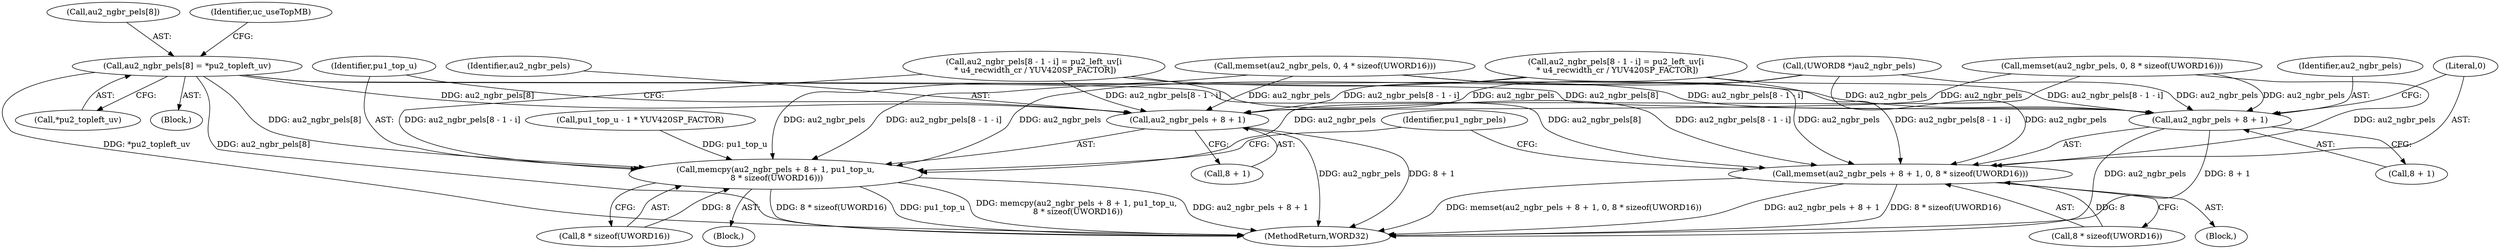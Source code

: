 digraph "0_Android_a583270e1c96d307469c83dc42bd3c5f1b9ef63f@array" {
"1003205" [label="(Call,au2_ngbr_pels[8] = *pu2_topleft_uv)"];
"1003214" [label="(Call,memcpy(au2_ngbr_pels + 8 + 1, pu1_top_u,\n 8 * sizeof(UWORD16)))"];
"1003215" [label="(Call,au2_ngbr_pels + 8 + 1)"];
"1003227" [label="(Call,memset(au2_ngbr_pels + 8 + 1, 0, 8 * sizeof(UWORD16)))"];
"1003228" [label="(Call,au2_ngbr_pels + 8 + 1)"];
"1003217" [label="(Call,8 + 1)"];
"1003189" [label="(Call,memset(au2_ngbr_pels, 0, 4 * sizeof(UWORD16)))"];
"1003205" [label="(Call,au2_ngbr_pels[8] = *pu2_topleft_uv)"];
"1003254" [label="(MethodReturn,WORD32)"];
"1003228" [label="(Call,au2_ngbr_pels + 8 + 1)"];
"1003239" [label="(Identifier,pu1_ngbr_pels)"];
"1003209" [label="(Call,*pu2_topleft_uv)"];
"1000682" [label="(Call,pu1_top_u - 1 * YUV420SP_FACTOR)"];
"1003206" [label="(Call,au2_ngbr_pels[8])"];
"1003221" [label="(Call,8 * sizeof(UWORD16))"];
"1003172" [label="(Call,au2_ngbr_pels[8 - 1 - i] = pu2_left_uv[i\n * u4_recwidth_cr / YUV420SP_FACTOR])"];
"1003212" [label="(Identifier,uc_useTopMB)"];
"1003229" [label="(Identifier,au2_ngbr_pels)"];
"1003214" [label="(Call,memcpy(au2_ngbr_pels + 8 + 1, pu1_top_u,\n 8 * sizeof(UWORD16)))"];
"1003134" [label="(Call,au2_ngbr_pels[8 - 1 - i] = pu2_left_uv[i\n * u4_recwidth_cr / YUV420SP_FACTOR])"];
"1003227" [label="(Call,memset(au2_ngbr_pels + 8 + 1, 0, 8 * sizeof(UWORD16)))"];
"1003089" [label="(Call,(UWORD8 *)au2_ngbr_pels)"];
"1003198" [label="(Call,memset(au2_ngbr_pels, 0, 8 * sizeof(UWORD16)))"];
"1003220" [label="(Identifier,pu1_top_u)"];
"1003213" [label="(Block,)"];
"1003215" [label="(Call,au2_ngbr_pels + 8 + 1)"];
"1003230" [label="(Call,8 + 1)"];
"1003226" [label="(Block,)"];
"1003233" [label="(Literal,0)"];
"1003216" [label="(Identifier,au2_ngbr_pels)"];
"1003084" [label="(Block,)"];
"1003234" [label="(Call,8 * sizeof(UWORD16))"];
"1003205" -> "1003084"  [label="AST: "];
"1003205" -> "1003209"  [label="CFG: "];
"1003206" -> "1003205"  [label="AST: "];
"1003209" -> "1003205"  [label="AST: "];
"1003212" -> "1003205"  [label="CFG: "];
"1003205" -> "1003254"  [label="DDG: *pu2_topleft_uv"];
"1003205" -> "1003254"  [label="DDG: au2_ngbr_pels[8]"];
"1003205" -> "1003214"  [label="DDG: au2_ngbr_pels[8]"];
"1003205" -> "1003215"  [label="DDG: au2_ngbr_pels[8]"];
"1003205" -> "1003227"  [label="DDG: au2_ngbr_pels[8]"];
"1003205" -> "1003228"  [label="DDG: au2_ngbr_pels[8]"];
"1003214" -> "1003213"  [label="AST: "];
"1003214" -> "1003221"  [label="CFG: "];
"1003215" -> "1003214"  [label="AST: "];
"1003220" -> "1003214"  [label="AST: "];
"1003221" -> "1003214"  [label="AST: "];
"1003239" -> "1003214"  [label="CFG: "];
"1003214" -> "1003254"  [label="DDG: au2_ngbr_pels + 8 + 1"];
"1003214" -> "1003254"  [label="DDG: 8 * sizeof(UWORD16)"];
"1003214" -> "1003254"  [label="DDG: pu1_top_u"];
"1003214" -> "1003254"  [label="DDG: memcpy(au2_ngbr_pels + 8 + 1, pu1_top_u,\n 8 * sizeof(UWORD16))"];
"1003089" -> "1003214"  [label="DDG: au2_ngbr_pels"];
"1003189" -> "1003214"  [label="DDG: au2_ngbr_pels"];
"1003172" -> "1003214"  [label="DDG: au2_ngbr_pels[8 - 1 - i]"];
"1003198" -> "1003214"  [label="DDG: au2_ngbr_pels"];
"1003134" -> "1003214"  [label="DDG: au2_ngbr_pels[8 - 1 - i]"];
"1000682" -> "1003214"  [label="DDG: pu1_top_u"];
"1003221" -> "1003214"  [label="DDG: 8"];
"1003215" -> "1003217"  [label="CFG: "];
"1003216" -> "1003215"  [label="AST: "];
"1003217" -> "1003215"  [label="AST: "];
"1003220" -> "1003215"  [label="CFG: "];
"1003215" -> "1003254"  [label="DDG: au2_ngbr_pels"];
"1003215" -> "1003254"  [label="DDG: 8 + 1"];
"1003089" -> "1003215"  [label="DDG: au2_ngbr_pels"];
"1003189" -> "1003215"  [label="DDG: au2_ngbr_pels"];
"1003172" -> "1003215"  [label="DDG: au2_ngbr_pels[8 - 1 - i]"];
"1003198" -> "1003215"  [label="DDG: au2_ngbr_pels"];
"1003134" -> "1003215"  [label="DDG: au2_ngbr_pels[8 - 1 - i]"];
"1003227" -> "1003226"  [label="AST: "];
"1003227" -> "1003234"  [label="CFG: "];
"1003228" -> "1003227"  [label="AST: "];
"1003233" -> "1003227"  [label="AST: "];
"1003234" -> "1003227"  [label="AST: "];
"1003239" -> "1003227"  [label="CFG: "];
"1003227" -> "1003254"  [label="DDG: au2_ngbr_pels + 8 + 1"];
"1003227" -> "1003254"  [label="DDG: 8 * sizeof(UWORD16)"];
"1003227" -> "1003254"  [label="DDG: memset(au2_ngbr_pels + 8 + 1, 0, 8 * sizeof(UWORD16))"];
"1003089" -> "1003227"  [label="DDG: au2_ngbr_pels"];
"1003189" -> "1003227"  [label="DDG: au2_ngbr_pels"];
"1003172" -> "1003227"  [label="DDG: au2_ngbr_pels[8 - 1 - i]"];
"1003198" -> "1003227"  [label="DDG: au2_ngbr_pels"];
"1003134" -> "1003227"  [label="DDG: au2_ngbr_pels[8 - 1 - i]"];
"1003234" -> "1003227"  [label="DDG: 8"];
"1003228" -> "1003230"  [label="CFG: "];
"1003229" -> "1003228"  [label="AST: "];
"1003230" -> "1003228"  [label="AST: "];
"1003233" -> "1003228"  [label="CFG: "];
"1003228" -> "1003254"  [label="DDG: au2_ngbr_pels"];
"1003228" -> "1003254"  [label="DDG: 8 + 1"];
"1003089" -> "1003228"  [label="DDG: au2_ngbr_pels"];
"1003189" -> "1003228"  [label="DDG: au2_ngbr_pels"];
"1003172" -> "1003228"  [label="DDG: au2_ngbr_pels[8 - 1 - i]"];
"1003198" -> "1003228"  [label="DDG: au2_ngbr_pels"];
"1003134" -> "1003228"  [label="DDG: au2_ngbr_pels[8 - 1 - i]"];
}
